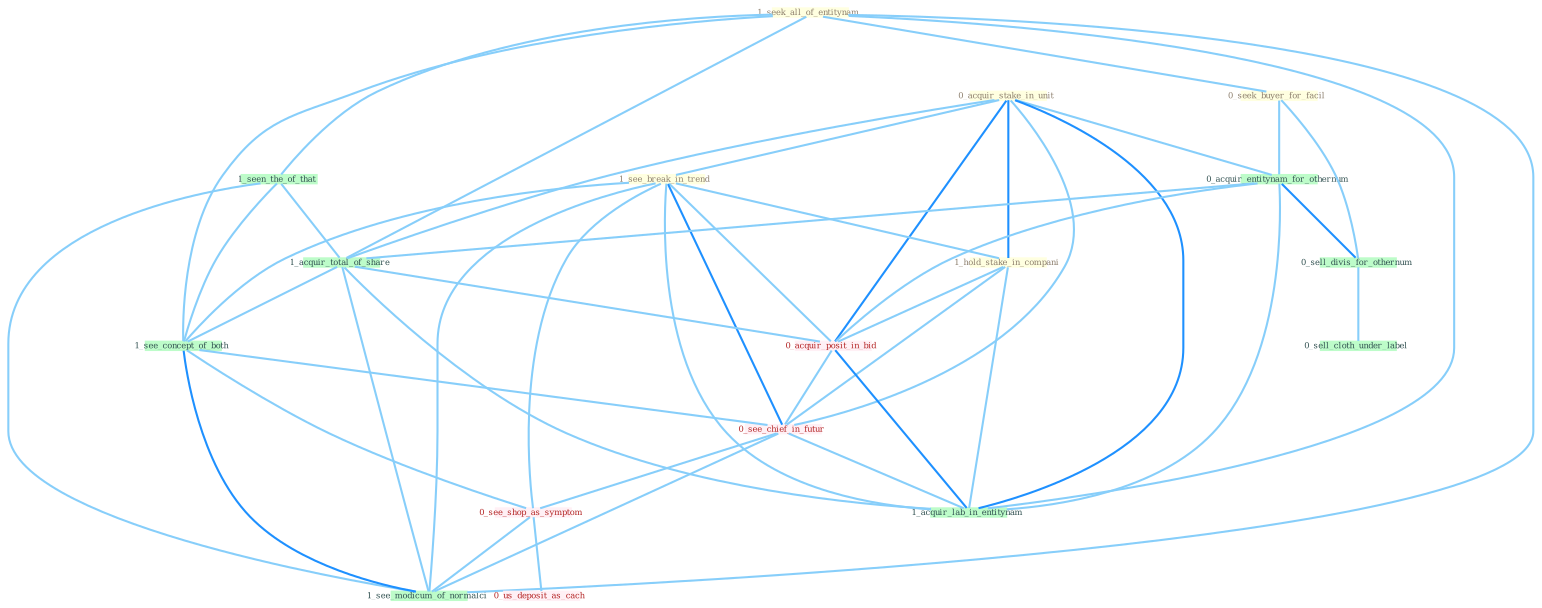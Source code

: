 Graph G{ 
    node
    [shape=polygon,style=filled,width=.5,height=.06,color="#BDFCC9",fixedsize=true,fontsize=4,
    fontcolor="#2f4f4f"];
    {node
    [color="#ffffe0", fontcolor="#8b7d6b"] "0_acquir_stake_in_unit " "1_seek_all_of_entitynam " "0_seek_buyer_for_facil " "1_see_break_in_trend " "1_hold_stake_in_compani "}
{node [color="#fff0f5", fontcolor="#b22222"] "0_acquir_posit_in_bid " "0_see_chief_in_futur " "0_see_shop_as_symptom " "0_us_deposit_as_cach "}
edge [color="#B0E2FF"];

	"0_acquir_stake_in_unit " -- "1_see_break_in_trend " [w="1", color="#87cefa" ];
	"0_acquir_stake_in_unit " -- "1_hold_stake_in_compani " [w="2", color="#1e90ff" , len=0.8];
	"0_acquir_stake_in_unit " -- "0_acquir_entitynam_for_othernum " [w="1", color="#87cefa" ];
	"0_acquir_stake_in_unit " -- "1_acquir_total_of_share " [w="1", color="#87cefa" ];
	"0_acquir_stake_in_unit " -- "0_acquir_posit_in_bid " [w="2", color="#1e90ff" , len=0.8];
	"0_acquir_stake_in_unit " -- "0_see_chief_in_futur " [w="1", color="#87cefa" ];
	"0_acquir_stake_in_unit " -- "1_acquir_lab_in_entitynam " [w="2", color="#1e90ff" , len=0.8];
	"1_seek_all_of_entitynam " -- "0_seek_buyer_for_facil " [w="1", color="#87cefa" ];
	"1_seek_all_of_entitynam " -- "1_seen_the_of_that " [w="1", color="#87cefa" ];
	"1_seek_all_of_entitynam " -- "1_acquir_total_of_share " [w="1", color="#87cefa" ];
	"1_seek_all_of_entitynam " -- "1_see_concept_of_both " [w="1", color="#87cefa" ];
	"1_seek_all_of_entitynam " -- "1_acquir_lab_in_entitynam " [w="1", color="#87cefa" ];
	"1_seek_all_of_entitynam " -- "1_see_modicum_of_normalci " [w="1", color="#87cefa" ];
	"0_seek_buyer_for_facil " -- "0_acquir_entitynam_for_othernum " [w="1", color="#87cefa" ];
	"0_seek_buyer_for_facil " -- "0_sell_divis_for_othernum " [w="1", color="#87cefa" ];
	"1_see_break_in_trend " -- "1_hold_stake_in_compani " [w="1", color="#87cefa" ];
	"1_see_break_in_trend " -- "0_acquir_posit_in_bid " [w="1", color="#87cefa" ];
	"1_see_break_in_trend " -- "1_see_concept_of_both " [w="1", color="#87cefa" ];
	"1_see_break_in_trend " -- "0_see_chief_in_futur " [w="2", color="#1e90ff" , len=0.8];
	"1_see_break_in_trend " -- "0_see_shop_as_symptom " [w="1", color="#87cefa" ];
	"1_see_break_in_trend " -- "1_acquir_lab_in_entitynam " [w="1", color="#87cefa" ];
	"1_see_break_in_trend " -- "1_see_modicum_of_normalci " [w="1", color="#87cefa" ];
	"1_hold_stake_in_compani " -- "0_acquir_posit_in_bid " [w="1", color="#87cefa" ];
	"1_hold_stake_in_compani " -- "0_see_chief_in_futur " [w="1", color="#87cefa" ];
	"1_hold_stake_in_compani " -- "1_acquir_lab_in_entitynam " [w="1", color="#87cefa" ];
	"0_acquir_entitynam_for_othernum " -- "0_sell_divis_for_othernum " [w="2", color="#1e90ff" , len=0.8];
	"0_acquir_entitynam_for_othernum " -- "1_acquir_total_of_share " [w="1", color="#87cefa" ];
	"0_acquir_entitynam_for_othernum " -- "0_acquir_posit_in_bid " [w="1", color="#87cefa" ];
	"0_acquir_entitynam_for_othernum " -- "1_acquir_lab_in_entitynam " [w="1", color="#87cefa" ];
	"1_seen_the_of_that " -- "1_acquir_total_of_share " [w="1", color="#87cefa" ];
	"1_seen_the_of_that " -- "1_see_concept_of_both " [w="1", color="#87cefa" ];
	"1_seen_the_of_that " -- "1_see_modicum_of_normalci " [w="1", color="#87cefa" ];
	"0_sell_divis_for_othernum " -- "0_sell_cloth_under_label " [w="1", color="#87cefa" ];
	"1_acquir_total_of_share " -- "0_acquir_posit_in_bid " [w="1", color="#87cefa" ];
	"1_acquir_total_of_share " -- "1_see_concept_of_both " [w="1", color="#87cefa" ];
	"1_acquir_total_of_share " -- "1_acquir_lab_in_entitynam " [w="1", color="#87cefa" ];
	"1_acquir_total_of_share " -- "1_see_modicum_of_normalci " [w="1", color="#87cefa" ];
	"0_acquir_posit_in_bid " -- "0_see_chief_in_futur " [w="1", color="#87cefa" ];
	"0_acquir_posit_in_bid " -- "1_acquir_lab_in_entitynam " [w="2", color="#1e90ff" , len=0.8];
	"1_see_concept_of_both " -- "0_see_chief_in_futur " [w="1", color="#87cefa" ];
	"1_see_concept_of_both " -- "0_see_shop_as_symptom " [w="1", color="#87cefa" ];
	"1_see_concept_of_both " -- "1_see_modicum_of_normalci " [w="2", color="#1e90ff" , len=0.8];
	"0_see_chief_in_futur " -- "0_see_shop_as_symptom " [w="1", color="#87cefa" ];
	"0_see_chief_in_futur " -- "1_acquir_lab_in_entitynam " [w="1", color="#87cefa" ];
	"0_see_chief_in_futur " -- "1_see_modicum_of_normalci " [w="1", color="#87cefa" ];
	"0_see_shop_as_symptom " -- "0_us_deposit_as_cach " [w="1", color="#87cefa" ];
	"0_see_shop_as_symptom " -- "1_see_modicum_of_normalci " [w="1", color="#87cefa" ];
}